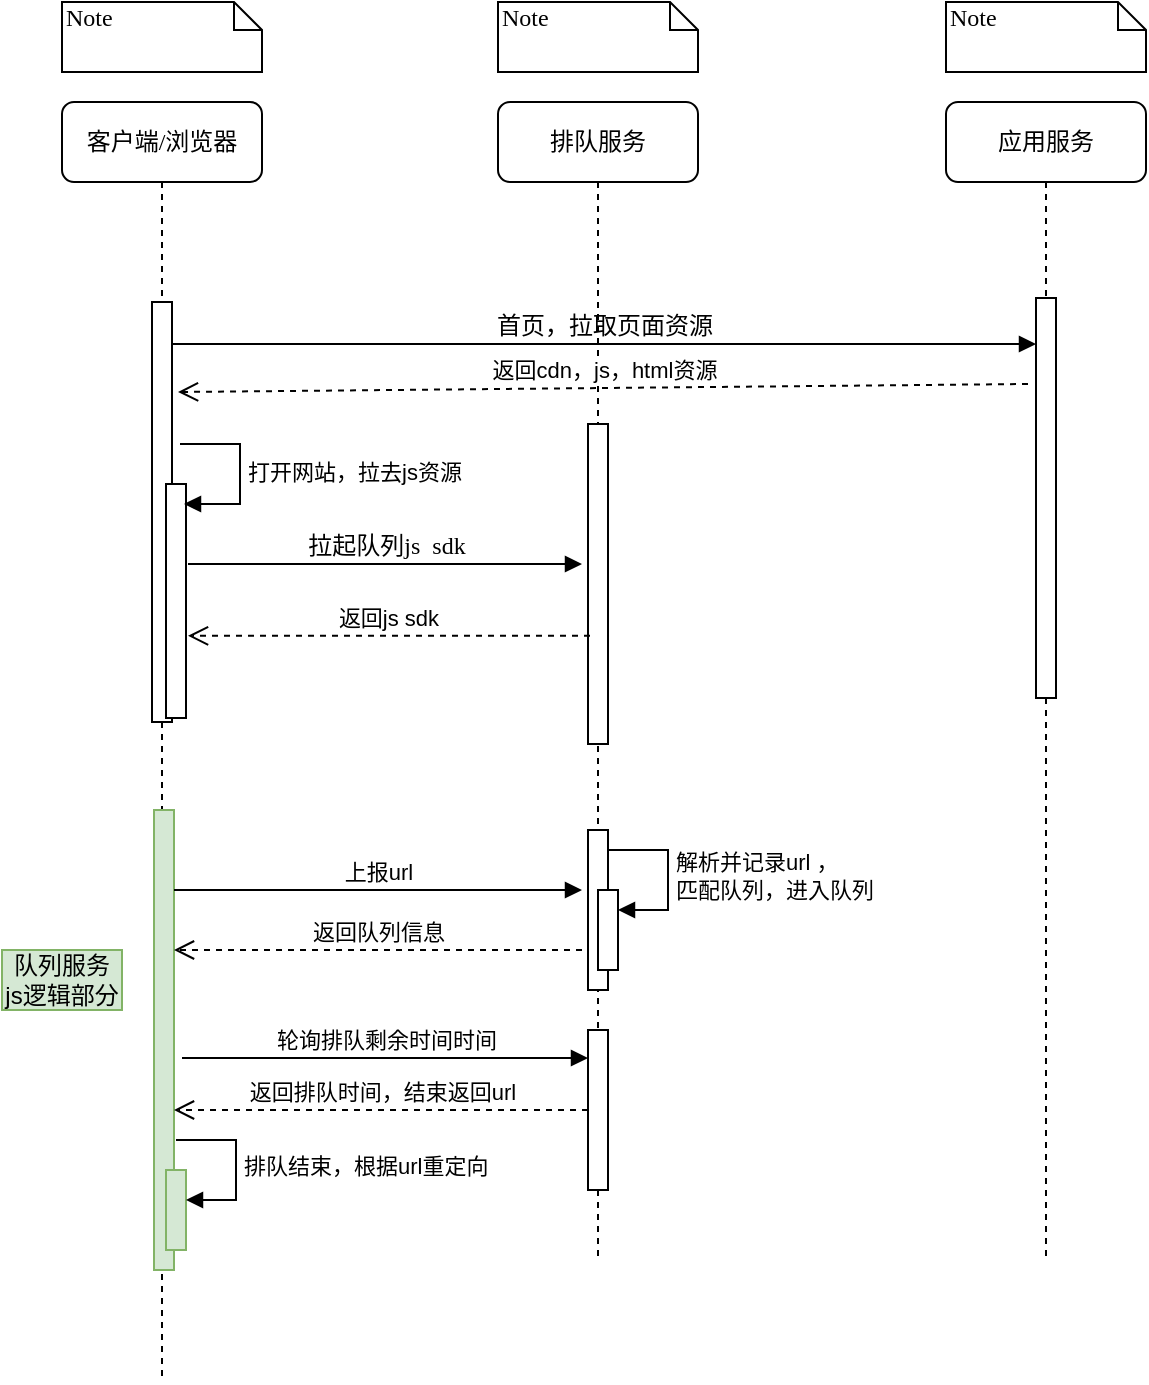 <mxfile version="24.4.0" type="github">
  <diagram name="Page-1" id="13e1069c-82ec-6db2-03f1-153e76fe0fe0">
    <mxGraphModel dx="1434" dy="869" grid="1" gridSize="10" guides="1" tooltips="1" connect="1" arrows="1" fold="1" page="1" pageScale="1" pageWidth="1100" pageHeight="850" background="none" math="0" shadow="0">
      <root>
        <mxCell id="0" />
        <mxCell id="1" parent="0" />
        <mxCell id="7baba1c4bc27f4b0-2" value="排队服务" style="shape=umlLifeline;perimeter=lifelinePerimeter;whiteSpace=wrap;html=1;container=1;collapsible=0;recursiveResize=0;outlineConnect=0;rounded=1;shadow=0;comic=0;labelBackgroundColor=none;strokeWidth=1;fontFamily=Verdana;fontSize=12;align=center;" parent="1" vertex="1">
          <mxGeometry x="318" y="80" width="100" height="580" as="geometry" />
        </mxCell>
        <mxCell id="7baba1c4bc27f4b0-10" value="" style="html=1;points=[];perimeter=orthogonalPerimeter;rounded=0;shadow=0;comic=0;labelBackgroundColor=none;strokeWidth=1;fontFamily=Verdana;fontSize=12;align=center;" parent="7baba1c4bc27f4b0-2" vertex="1">
          <mxGeometry x="45" y="161" width="10" height="160" as="geometry" />
        </mxCell>
        <mxCell id="kQ5KQbVI-URMLvRePfGQ-7" value="" style="html=1;points=[[0,0,0,0,5],[0,1,0,0,-5],[1,0,0,0,5],[1,1,0,0,-5]];perimeter=orthogonalPerimeter;outlineConnect=0;targetShapes=umlLifeline;portConstraint=eastwest;newEdgeStyle={&quot;curved&quot;:0,&quot;rounded&quot;:0};" vertex="1" parent="7baba1c4bc27f4b0-2">
          <mxGeometry x="45" y="364" width="10" height="80" as="geometry" />
        </mxCell>
        <mxCell id="kQ5KQbVI-URMLvRePfGQ-17" value="" style="html=1;points=[[0,0,0,0,5],[0,1,0,0,-5],[1,0,0,0,5],[1,1,0,0,-5]];perimeter=orthogonalPerimeter;outlineConnect=0;targetShapes=umlLifeline;portConstraint=eastwest;newEdgeStyle={&quot;curved&quot;:0,&quot;rounded&quot;:0};" vertex="1" parent="7baba1c4bc27f4b0-2">
          <mxGeometry x="50" y="394" width="10" height="40" as="geometry" />
        </mxCell>
        <mxCell id="kQ5KQbVI-URMLvRePfGQ-18" value="解析并记录url ，&lt;div&gt;匹配队列，进入队列&lt;/div&gt;" style="html=1;align=left;spacingLeft=2;endArrow=block;rounded=0;edgeStyle=orthogonalEdgeStyle;curved=0;rounded=0;" edge="1" target="kQ5KQbVI-URMLvRePfGQ-17" parent="7baba1c4bc27f4b0-2">
          <mxGeometry relative="1" as="geometry">
            <mxPoint x="55" y="374" as="sourcePoint" />
            <Array as="points">
              <mxPoint x="85" y="404" />
            </Array>
          </mxGeometry>
        </mxCell>
        <mxCell id="kQ5KQbVI-URMLvRePfGQ-24" value="" style="html=1;points=[[0,0,0,0,5],[0,1,0,0,-5],[1,0,0,0,5],[1,1,0,0,-5]];perimeter=orthogonalPerimeter;outlineConnect=0;targetShapes=umlLifeline;portConstraint=eastwest;newEdgeStyle={&quot;curved&quot;:0,&quot;rounded&quot;:0};" vertex="1" parent="7baba1c4bc27f4b0-2">
          <mxGeometry x="45" y="464" width="10" height="80" as="geometry" />
        </mxCell>
        <mxCell id="7baba1c4bc27f4b0-3" value="应用服务" style="shape=umlLifeline;perimeter=lifelinePerimeter;whiteSpace=wrap;html=1;container=1;collapsible=0;recursiveResize=0;outlineConnect=0;rounded=1;shadow=0;comic=0;labelBackgroundColor=none;strokeWidth=1;fontFamily=Verdana;fontSize=12;align=center;" parent="1" vertex="1">
          <mxGeometry x="542" y="80" width="100" height="580" as="geometry" />
        </mxCell>
        <mxCell id="7baba1c4bc27f4b0-13" value="" style="html=1;points=[];perimeter=orthogonalPerimeter;rounded=0;shadow=0;comic=0;labelBackgroundColor=none;strokeWidth=1;fontFamily=Verdana;fontSize=12;align=center;" parent="7baba1c4bc27f4b0-3" vertex="1">
          <mxGeometry x="45" y="98" width="10" height="200" as="geometry" />
        </mxCell>
        <mxCell id="7baba1c4bc27f4b0-8" value="客户端/浏览器" style="shape=umlLifeline;perimeter=lifelinePerimeter;whiteSpace=wrap;html=1;container=1;collapsible=0;recursiveResize=0;outlineConnect=0;rounded=1;shadow=0;comic=0;labelBackgroundColor=none;strokeWidth=1;fontFamily=Verdana;fontSize=12;align=center;" parent="1" vertex="1">
          <mxGeometry x="100" y="80" width="100" height="640" as="geometry" />
        </mxCell>
        <mxCell id="7baba1c4bc27f4b0-9" value="" style="html=1;points=[];perimeter=orthogonalPerimeter;rounded=0;shadow=0;comic=0;labelBackgroundColor=none;strokeWidth=1;fontFamily=Verdana;fontSize=12;align=center;" parent="7baba1c4bc27f4b0-8" vertex="1">
          <mxGeometry x="45" y="100" width="10" height="210" as="geometry" />
        </mxCell>
        <mxCell id="kQ5KQbVI-URMLvRePfGQ-4" value="" style="html=1;points=[[0,0,0,0,5],[0,1,0,0,-5],[1,0,0,0,5],[1,1,0,0,-5]];perimeter=orthogonalPerimeter;outlineConnect=0;targetShapes=umlLifeline;portConstraint=eastwest;newEdgeStyle={&quot;curved&quot;:0,&quot;rounded&quot;:0};" vertex="1" parent="7baba1c4bc27f4b0-8">
          <mxGeometry x="52" y="191" width="10" height="117" as="geometry" />
        </mxCell>
        <mxCell id="kQ5KQbVI-URMLvRePfGQ-5" value="打开网站，拉去js资源" style="html=1;align=left;spacingLeft=2;endArrow=block;rounded=0;edgeStyle=orthogonalEdgeStyle;curved=0;rounded=0;" edge="1" parent="7baba1c4bc27f4b0-8">
          <mxGeometry relative="1" as="geometry">
            <mxPoint x="59" y="171" as="sourcePoint" />
            <Array as="points">
              <mxPoint x="89" y="201" />
            </Array>
            <mxPoint x="61" y="201" as="targetPoint" />
          </mxGeometry>
        </mxCell>
        <mxCell id="kQ5KQbVI-URMLvRePfGQ-12" value="" style="html=1;points=[[0,0,0,0,5],[0,1,0,0,-5],[1,0,0,0,5],[1,1,0,0,-5]];perimeter=orthogonalPerimeter;outlineConnect=0;targetShapes=umlLifeline;portConstraint=eastwest;newEdgeStyle={&quot;curved&quot;:0,&quot;rounded&quot;:0};fillColor=#d5e8d4;strokeColor=#82b366;" vertex="1" parent="7baba1c4bc27f4b0-8">
          <mxGeometry x="46" y="354" width="10" height="230" as="geometry" />
        </mxCell>
        <mxCell id="kQ5KQbVI-URMLvRePfGQ-33" value="" style="html=1;points=[[0,0,0,0,5],[0,1,0,0,-5],[1,0,0,0,5],[1,1,0,0,-5]];perimeter=orthogonalPerimeter;outlineConnect=0;targetShapes=umlLifeline;portConstraint=eastwest;newEdgeStyle={&quot;curved&quot;:0,&quot;rounded&quot;:0};fillColor=#d5e8d4;strokeColor=#82b366;" vertex="1" parent="7baba1c4bc27f4b0-8">
          <mxGeometry x="52" y="534" width="10" height="40" as="geometry" />
        </mxCell>
        <mxCell id="kQ5KQbVI-URMLvRePfGQ-34" value="排队结束，根据url重定向" style="html=1;align=left;spacingLeft=2;endArrow=block;rounded=0;edgeStyle=orthogonalEdgeStyle;curved=0;rounded=0;" edge="1" parent="7baba1c4bc27f4b0-8">
          <mxGeometry relative="1" as="geometry">
            <mxPoint x="57" y="519" as="sourcePoint" />
            <Array as="points">
              <mxPoint x="87" y="549" />
            </Array>
            <mxPoint x="62" y="549" as="targetPoint" />
          </mxGeometry>
        </mxCell>
        <mxCell id="7baba1c4bc27f4b0-11" value="拉起队列js&amp;nbsp; sdk" style="html=1;verticalAlign=bottom;endArrow=block;labelBackgroundColor=none;fontFamily=Verdana;fontSize=12;edgeStyle=elbowEdgeStyle;elbow=vertical;entryX=-0.3;entryY=0.396;entryDx=0;entryDy=0;entryPerimeter=0;" parent="1" edge="1">
          <mxGeometry relative="1" as="geometry">
            <mxPoint x="163" y="311" as="sourcePoint" />
            <mxPoint x="360" y="311.08" as="targetPoint" />
          </mxGeometry>
        </mxCell>
        <mxCell id="7baba1c4bc27f4b0-14" value="首页，拉取页面资源" style="html=1;verticalAlign=bottom;endArrow=block;entryX=0;entryY=0;labelBackgroundColor=none;fontFamily=Verdana;fontSize=12;edgeStyle=elbowEdgeStyle;elbow=vertical;" parent="1" edge="1">
          <mxGeometry relative="1" as="geometry">
            <mxPoint x="155" y="201" as="sourcePoint" />
            <mxPoint x="587" y="201.0" as="targetPoint" />
          </mxGeometry>
        </mxCell>
        <mxCell id="7baba1c4bc27f4b0-40" value="Note" style="shape=note;whiteSpace=wrap;html=1;size=14;verticalAlign=top;align=left;spacingTop=-6;rounded=0;shadow=0;comic=0;labelBackgroundColor=none;strokeWidth=1;fontFamily=Verdana;fontSize=12" parent="1" vertex="1">
          <mxGeometry x="100" y="30" width="100" height="35" as="geometry" />
        </mxCell>
        <mxCell id="7baba1c4bc27f4b0-41" value="Note" style="shape=note;whiteSpace=wrap;html=1;size=14;verticalAlign=top;align=left;spacingTop=-6;rounded=0;shadow=0;comic=0;labelBackgroundColor=none;strokeWidth=1;fontFamily=Verdana;fontSize=12" parent="1" vertex="1">
          <mxGeometry x="318" y="30" width="100" height="35" as="geometry" />
        </mxCell>
        <mxCell id="7baba1c4bc27f4b0-42" value="Note" style="shape=note;whiteSpace=wrap;html=1;size=14;verticalAlign=top;align=left;spacingTop=-6;rounded=0;shadow=0;comic=0;labelBackgroundColor=none;strokeWidth=1;fontFamily=Verdana;fontSize=12" parent="1" vertex="1">
          <mxGeometry x="542" y="30" width="100" height="35" as="geometry" />
        </mxCell>
        <mxCell id="kQ5KQbVI-URMLvRePfGQ-6" value="返回js sdk" style="html=1;verticalAlign=bottom;endArrow=open;dashed=1;endSize=8;curved=0;rounded=0;exitX=0.1;exitY=0.591;exitDx=0;exitDy=0;exitPerimeter=0;" edge="1" parent="1">
          <mxGeometry x="0.005" relative="1" as="geometry">
            <mxPoint x="364" y="346.93" as="sourcePoint" />
            <mxPoint x="163" y="346.93" as="targetPoint" />
            <mxPoint as="offset" />
          </mxGeometry>
        </mxCell>
        <mxCell id="kQ5KQbVI-URMLvRePfGQ-13" value="上报url" style="html=1;verticalAlign=bottom;endArrow=block;curved=0;rounded=0;" edge="1" parent="1" source="kQ5KQbVI-URMLvRePfGQ-12">
          <mxGeometry width="80" relative="1" as="geometry">
            <mxPoint x="550" y="474" as="sourcePoint" />
            <mxPoint x="360" y="474" as="targetPoint" />
          </mxGeometry>
        </mxCell>
        <mxCell id="kQ5KQbVI-URMLvRePfGQ-19" value="返回队列信息" style="html=1;verticalAlign=bottom;endArrow=open;dashed=1;endSize=8;curved=0;rounded=0;" edge="1" parent="1" target="kQ5KQbVI-URMLvRePfGQ-12">
          <mxGeometry relative="1" as="geometry">
            <mxPoint x="360" y="504" as="sourcePoint" />
            <mxPoint x="550" y="474" as="targetPoint" />
          </mxGeometry>
        </mxCell>
        <mxCell id="kQ5KQbVI-URMLvRePfGQ-29" value="轮询排队剩余时间时间" style="html=1;verticalAlign=bottom;endArrow=block;curved=0;rounded=0;" edge="1" parent="1">
          <mxGeometry width="80" relative="1" as="geometry">
            <mxPoint x="160" y="558" as="sourcePoint" />
            <mxPoint x="363" y="558" as="targetPoint" />
          </mxGeometry>
        </mxCell>
        <mxCell id="kQ5KQbVI-URMLvRePfGQ-30" value="返回排队时间，结束返回url" style="html=1;verticalAlign=bottom;endArrow=open;dashed=1;endSize=8;curved=0;rounded=0;" edge="1" parent="1" source="kQ5KQbVI-URMLvRePfGQ-24" target="kQ5KQbVI-URMLvRePfGQ-12">
          <mxGeometry relative="1" as="geometry">
            <mxPoint x="630" y="474" as="sourcePoint" />
            <mxPoint x="550" y="474" as="targetPoint" />
          </mxGeometry>
        </mxCell>
        <mxCell id="kQ5KQbVI-URMLvRePfGQ-32" value="队列服务 js逻辑部分" style="text;html=1;align=center;verticalAlign=middle;whiteSpace=wrap;rounded=0;fillColor=#d5e8d4;strokeColor=#82b366;" vertex="1" parent="1">
          <mxGeometry x="70" y="504" width="60" height="30" as="geometry" />
        </mxCell>
        <mxCell id="kQ5KQbVI-URMLvRePfGQ-35" value="返回cdn，js，html资源" style="html=1;verticalAlign=bottom;endArrow=open;dashed=1;endSize=8;curved=0;rounded=0;entryX=1.3;entryY=0.181;entryDx=0;entryDy=0;entryPerimeter=0;exitX=-0.4;exitY=0.215;exitDx=0;exitDy=0;exitPerimeter=0;" edge="1" parent="1" source="7baba1c4bc27f4b0-13">
          <mxGeometry relative="1" as="geometry">
            <mxPoint x="589" y="222" as="sourcePoint" />
            <mxPoint x="158" y="225.01" as="targetPoint" />
          </mxGeometry>
        </mxCell>
      </root>
    </mxGraphModel>
  </diagram>
</mxfile>
